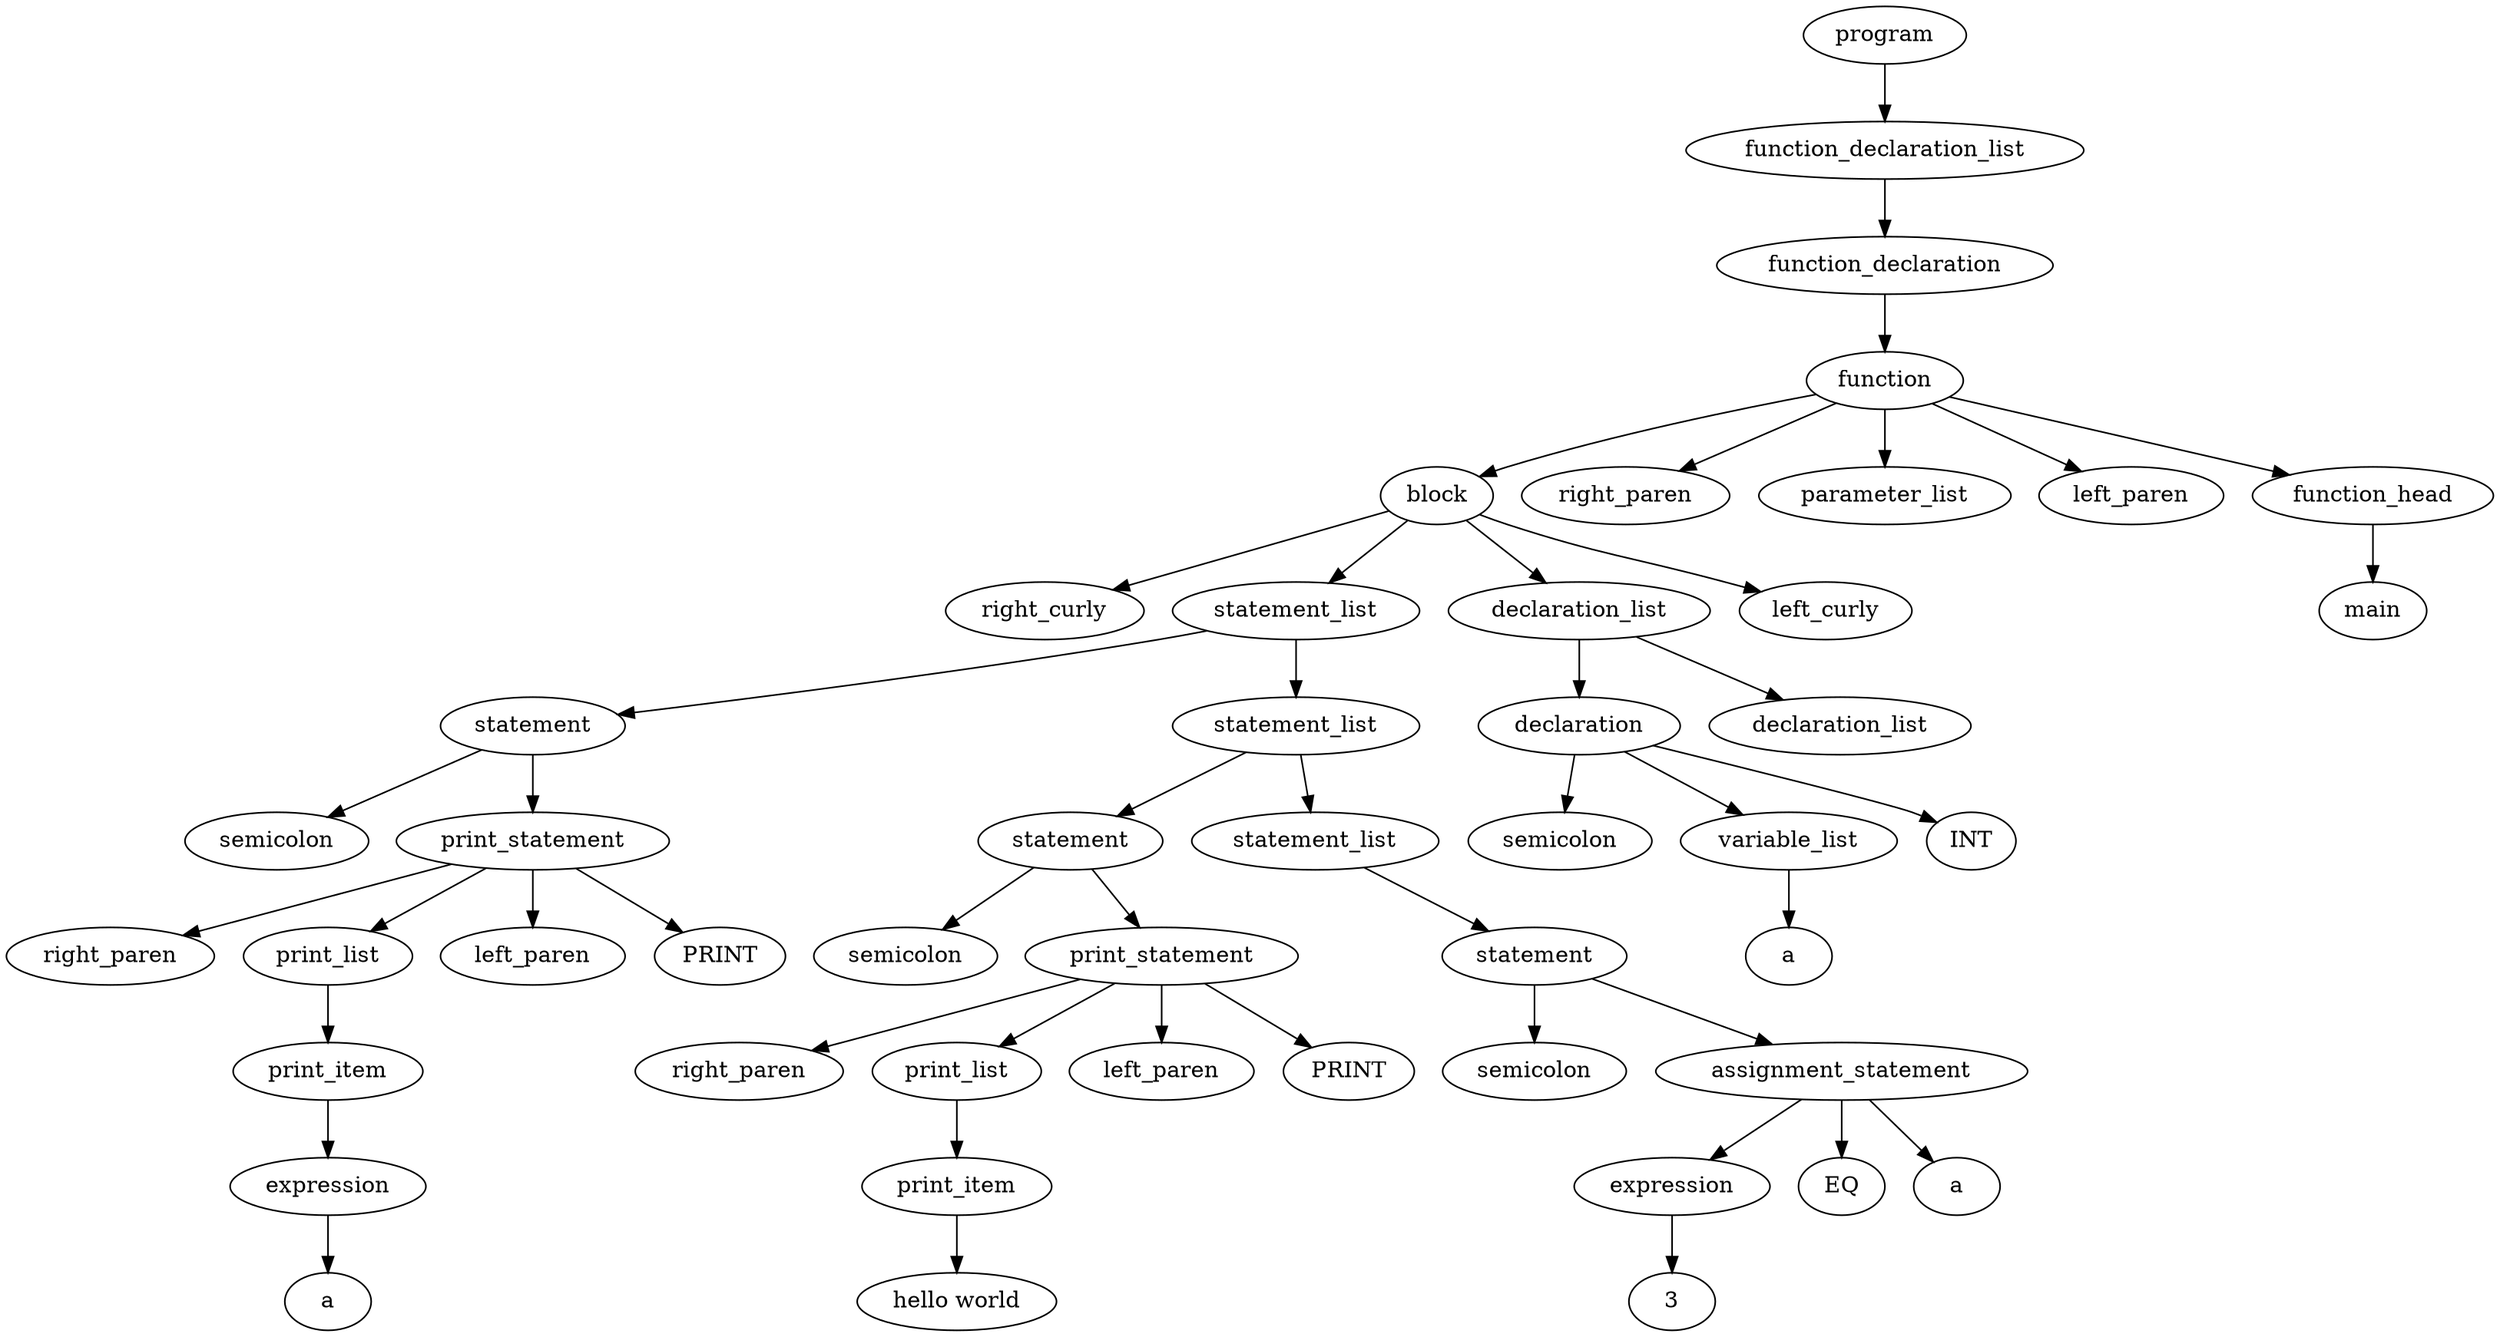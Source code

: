 digraph G{
graph[ordering=out];
n0[label=function_head];
n1[label=main];
n0->n1;
n2[label=variable_list];
n3[label=a];
n2->n3;
n4[label=declaration];
n5[label=semicolon];
n4->n5;
n4->n2;
n7[label=INT];
n4->n7;
n8[label=declaration_list];
n8->n4;
n10[label=declaration_list];
n8->n10;
n11[label=expression];
n12[label=3];
n11->n12;
n13[label=assignment_statement];
n13->n11;
n15[label=EQ];
n13->n15;
n16[label=a];
n13->n16;
n17[label=statement];
n18[label=semicolon];
n17->n18;
n17->n13;
n20[label=statement_list];
n20->n17;
n22[label=print_item];
n23[label="hello world"];
n22->n23;
n24[label=print_list];
n24->n22;
n26[label=print_statement];
n27[label=right_paren];
n26->n27;
n26->n24;
n29[label=left_paren];
n26->n29;
n30[label=PRINT];
n26->n30;
n31[label=statement];
n32[label=semicolon];
n31->n32;
n31->n26;
n34[label=statement_list];
n34->n31;
n34->n20;
n37[label=expression];
n38[label=a];
n37->n38;
n39[label=print_item];
n39->n37;
n41[label=print_list];
n41->n39;
n43[label=print_statement];
n44[label=right_paren];
n43->n44;
n43->n41;
n46[label=left_paren];
n43->n46;
n47[label=PRINT];
n43->n47;
n48[label=statement];
n49[label=semicolon];
n48->n49;
n48->n43;
n51[label=statement_list];
n51->n48;
n51->n34;
n54[label=block];
n55[label=right_curly];
n54->n55;
n54->n51;
n54->n8;
n58[label=left_curly];
n54->n58;
n59[label=function];
n59->n54;
n61[label=right_paren];
n59->n61;
n62[label=parameter_list];
n59->n62;
n63[label=left_paren];
n59->n63;
n59->n0;
n65[label=function_declaration];
n65->n59;
n67[label=function_declaration_list];
n67->n65;
n69[label=program];
n69->n67;
}